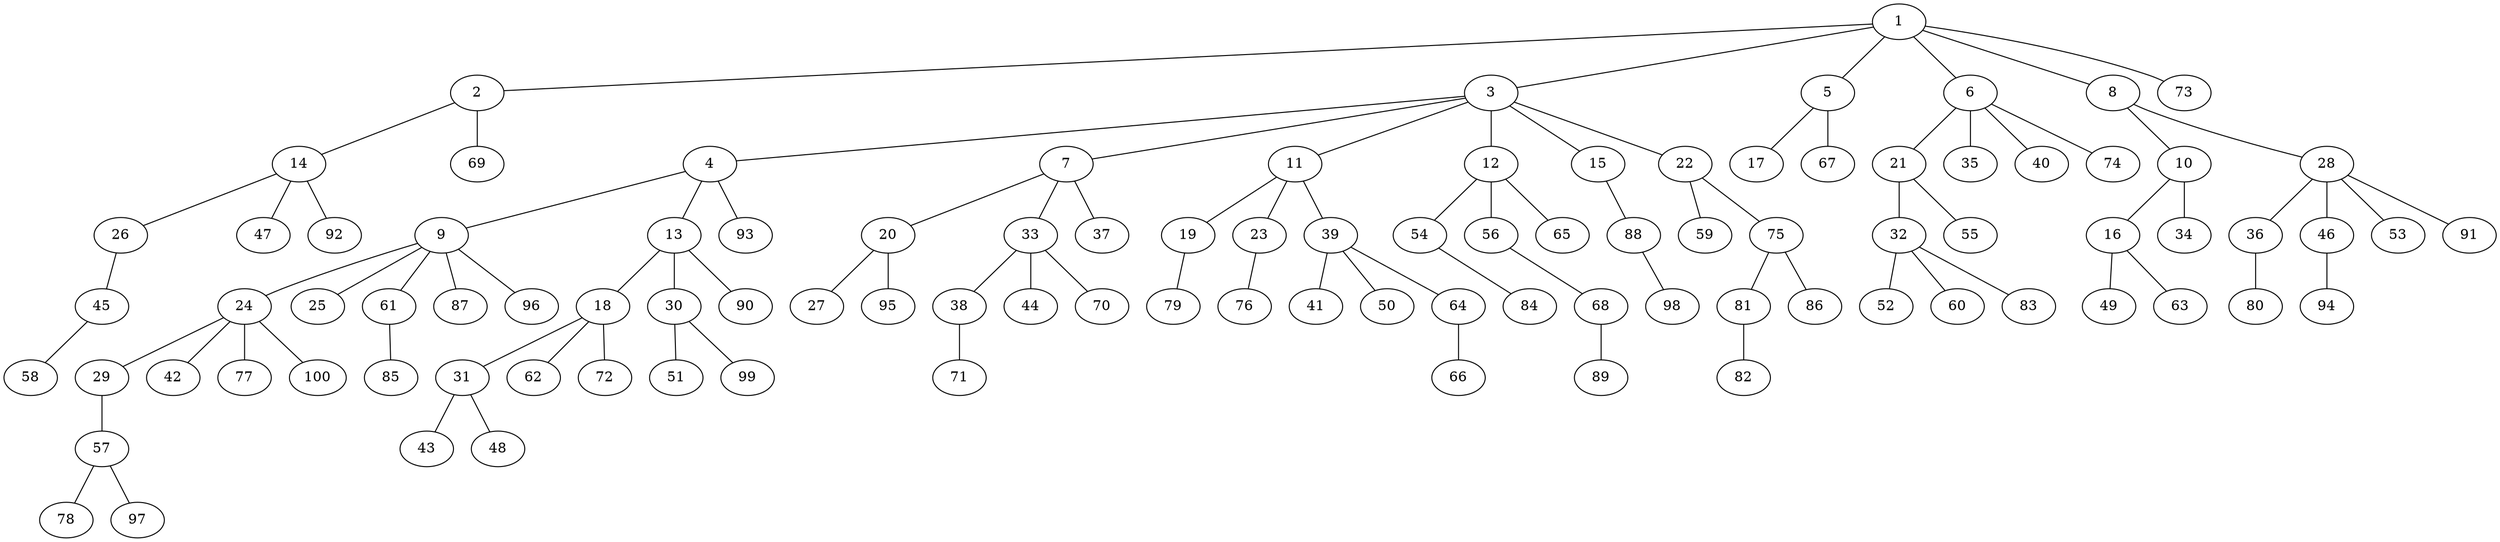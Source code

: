 graph graphname {1--2
1--3
1--5
1--6
1--8
1--73
2--14
2--69
3--4
3--7
3--11
3--12
3--15
3--22
4--9
4--13
4--93
5--17
5--67
6--21
6--35
6--40
6--74
7--20
7--33
7--37
8--10
8--28
9--24
9--25
9--61
9--87
9--96
10--16
10--34
11--19
11--23
11--39
12--54
12--56
12--65
13--18
13--30
13--90
14--26
14--47
14--92
15--88
16--49
16--63
18--31
18--62
18--72
19--79
20--27
20--95
21--32
21--55
22--59
22--75
23--76
24--29
24--42
24--77
24--100
26--45
28--36
28--46
28--53
28--91
29--57
30--51
30--99
31--43
31--48
32--52
32--60
32--83
33--38
33--44
33--70
36--80
38--71
39--41
39--50
39--64
45--58
46--94
54--84
56--68
57--78
57--97
61--85
64--66
68--89
75--81
75--86
81--82
88--98
}